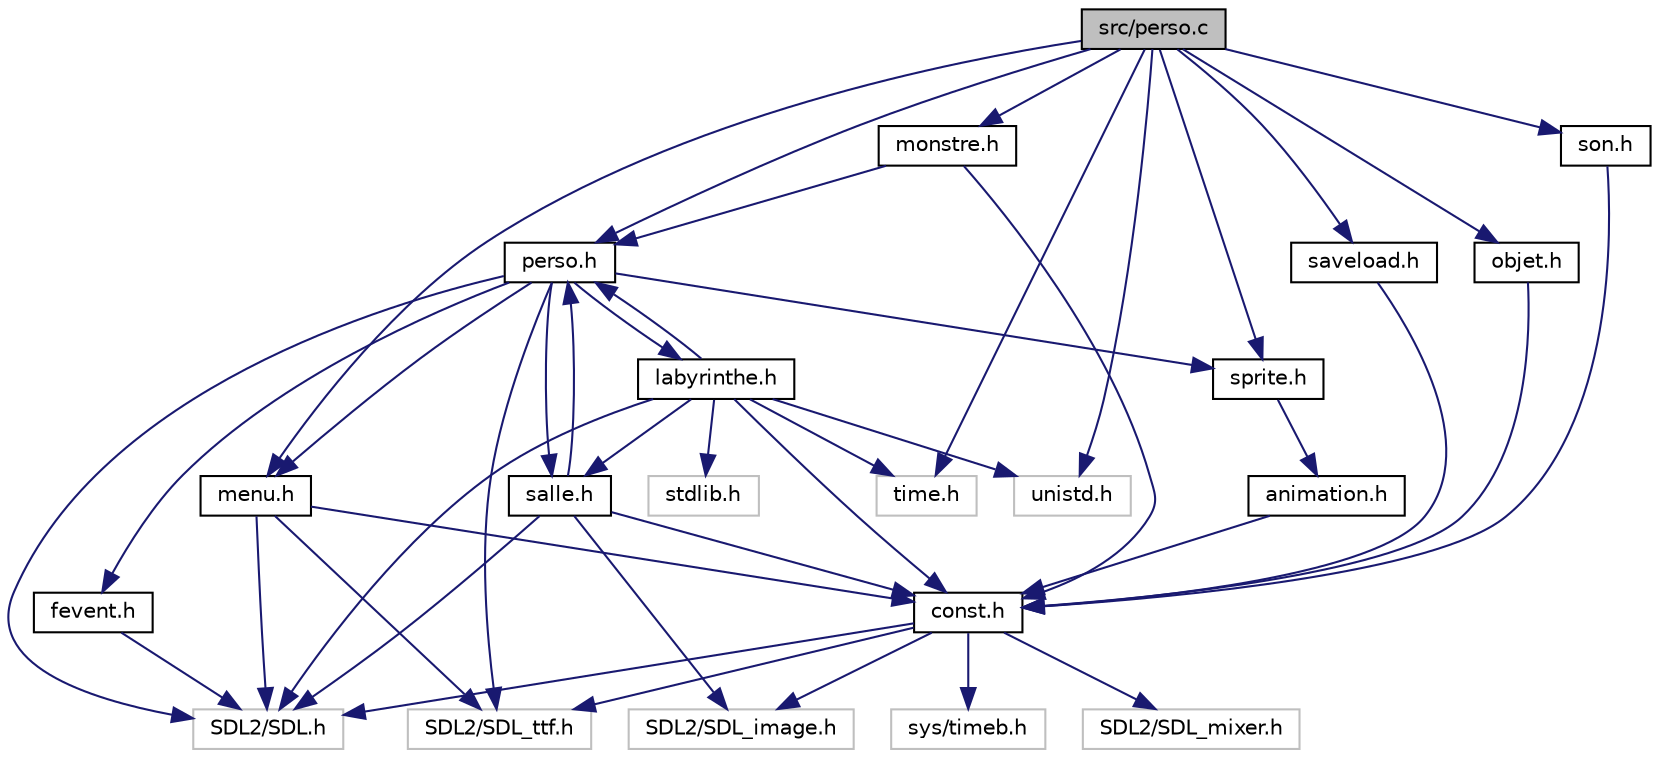 digraph "src/perso.c"
{
  edge [fontname="Helvetica",fontsize="10",labelfontname="Helvetica",labelfontsize="10"];
  node [fontname="Helvetica",fontsize="10",shape=record];
  Node0 [label="src/perso.c",height=0.2,width=0.4,color="black", fillcolor="grey75", style="filled", fontcolor="black"];
  Node0 -> Node1 [color="midnightblue",fontsize="10",style="solid",fontname="Helvetica"];
  Node1 [label="perso.h",height=0.2,width=0.4,color="black", fillcolor="white", style="filled",URL="$perso_8h.html",tooltip="Fichier contenant des fonctions nous permettant de gérer la création, la modification et l&#39;affichage ..."];
  Node1 -> Node2 [color="midnightblue",fontsize="10",style="solid",fontname="Helvetica"];
  Node2 [label="salle.h",height=0.2,width=0.4,color="black", fillcolor="white", style="filled",URL="$salle_8h.html",tooltip="Fichier contenant les prototypes des fonctions nous permettant de gérer la création et l&#39;affichage de..."];
  Node2 -> Node3 [color="midnightblue",fontsize="10",style="solid",fontname="Helvetica"];
  Node3 [label="SDL2/SDL.h",height=0.2,width=0.4,color="grey75", fillcolor="white", style="filled"];
  Node2 -> Node4 [color="midnightblue",fontsize="10",style="solid",fontname="Helvetica"];
  Node4 [label="SDL2/SDL_image.h",height=0.2,width=0.4,color="grey75", fillcolor="white", style="filled"];
  Node2 -> Node5 [color="midnightblue",fontsize="10",style="solid",fontname="Helvetica"];
  Node5 [label="const.h",height=0.2,width=0.4,color="black", fillcolor="white", style="filled",URL="$const_8h.html",tooltip="Fichier contenant les definitions importantes, les prototypes du .c ainsi les typedef en vu de les ut..."];
  Node5 -> Node3 [color="midnightblue",fontsize="10",style="solid",fontname="Helvetica"];
  Node5 -> Node6 [color="midnightblue",fontsize="10",style="solid",fontname="Helvetica"];
  Node6 [label="SDL2/SDL_ttf.h",height=0.2,width=0.4,color="grey75", fillcolor="white", style="filled"];
  Node5 -> Node4 [color="midnightblue",fontsize="10",style="solid",fontname="Helvetica"];
  Node5 -> Node7 [color="midnightblue",fontsize="10",style="solid",fontname="Helvetica"];
  Node7 [label="SDL2/SDL_mixer.h",height=0.2,width=0.4,color="grey75", fillcolor="white", style="filled"];
  Node5 -> Node8 [color="midnightblue",fontsize="10",style="solid",fontname="Helvetica"];
  Node8 [label="sys/timeb.h",height=0.2,width=0.4,color="grey75", fillcolor="white", style="filled"];
  Node2 -> Node1 [color="midnightblue",fontsize="10",style="solid",fontname="Helvetica"];
  Node1 -> Node9 [color="midnightblue",fontsize="10",style="solid",fontname="Helvetica"];
  Node9 [label="menu.h",height=0.2,width=0.4,color="black", fillcolor="white", style="filled",URL="$menu_8h.html",tooltip="Fichier contenant le prototype des fonctions nous permettant de gérer la création et l&#39;affichage des ..."];
  Node9 -> Node5 [color="midnightblue",fontsize="10",style="solid",fontname="Helvetica"];
  Node9 -> Node3 [color="midnightblue",fontsize="10",style="solid",fontname="Helvetica"];
  Node9 -> Node6 [color="midnightblue",fontsize="10",style="solid",fontname="Helvetica"];
  Node1 -> Node10 [color="midnightblue",fontsize="10",style="solid",fontname="Helvetica"];
  Node10 [label="fevent.h",height=0.2,width=0.4,color="black", fillcolor="white", style="filled",URL="$fevent_8h.html",tooltip="Fichier contenant la structure input, ainsi que les prototypes des fonctions nous permettant de gérer..."];
  Node10 -> Node3 [color="midnightblue",fontsize="10",style="solid",fontname="Helvetica"];
  Node1 -> Node11 [color="midnightblue",fontsize="10",style="solid",fontname="Helvetica"];
  Node11 [label="labyrinthe.h",height=0.2,width=0.4,color="black", fillcolor="white", style="filled",URL="$labyrinthe_8h.html",tooltip="Fichier contenant le prototype des fonctions nous permettant de gérer la création et l&#39;affichage du l..."];
  Node11 -> Node3 [color="midnightblue",fontsize="10",style="solid",fontname="Helvetica"];
  Node11 -> Node12 [color="midnightblue",fontsize="10",style="solid",fontname="Helvetica"];
  Node12 [label="time.h",height=0.2,width=0.4,color="grey75", fillcolor="white", style="filled"];
  Node11 -> Node13 [color="midnightblue",fontsize="10",style="solid",fontname="Helvetica"];
  Node13 [label="unistd.h",height=0.2,width=0.4,color="grey75", fillcolor="white", style="filled"];
  Node11 -> Node14 [color="midnightblue",fontsize="10",style="solid",fontname="Helvetica"];
  Node14 [label="stdlib.h",height=0.2,width=0.4,color="grey75", fillcolor="white", style="filled"];
  Node11 -> Node2 [color="midnightblue",fontsize="10",style="solid",fontname="Helvetica"];
  Node11 -> Node1 [color="midnightblue",fontsize="10",style="solid",fontname="Helvetica"];
  Node11 -> Node5 [color="midnightblue",fontsize="10",style="solid",fontname="Helvetica"];
  Node1 -> Node15 [color="midnightblue",fontsize="10",style="solid",fontname="Helvetica"];
  Node15 [label="sprite.h",height=0.2,width=0.4,color="black", fillcolor="white", style="filled",URL="$sprite_8h.html",tooltip="Fichier contenant les prototypes des fonctions concernant les sprites. "];
  Node15 -> Node16 [color="midnightblue",fontsize="10",style="solid",fontname="Helvetica"];
  Node16 [label="animation.h",height=0.2,width=0.4,color="black", fillcolor="white", style="filled",URL="$animation_8h.html",tooltip="Fichier contenant le prototype des fonctions qui nous seront utile dans pour le chargement, l&#39;affichage et la suppression d&#39;animation. "];
  Node16 -> Node5 [color="midnightblue",fontsize="10",style="solid",fontname="Helvetica"];
  Node1 -> Node3 [color="midnightblue",fontsize="10",style="solid",fontname="Helvetica"];
  Node1 -> Node6 [color="midnightblue",fontsize="10",style="solid",fontname="Helvetica"];
  Node0 -> Node9 [color="midnightblue",fontsize="10",style="solid",fontname="Helvetica"];
  Node0 -> Node17 [color="midnightblue",fontsize="10",style="solid",fontname="Helvetica"];
  Node17 [label="saveload.h",height=0.2,width=0.4,color="black", fillcolor="white", style="filled",URL="$saveload_8h.html",tooltip="Fichier contenant les prototype des fontions nous permettant de gérer la sauvegarde et le chargement ..."];
  Node17 -> Node5 [color="midnightblue",fontsize="10",style="solid",fontname="Helvetica"];
  Node0 -> Node18 [color="midnightblue",fontsize="10",style="solid",fontname="Helvetica"];
  Node18 [label="objet.h",height=0.2,width=0.4,color="black", fillcolor="white", style="filled",URL="$objet_8h.html",tooltip="Fichier contenant le prototype des fonctions nous permettant de gérer les objets. ..."];
  Node18 -> Node5 [color="midnightblue",fontsize="10",style="solid",fontname="Helvetica"];
  Node0 -> Node13 [color="midnightblue",fontsize="10",style="solid",fontname="Helvetica"];
  Node0 -> Node12 [color="midnightblue",fontsize="10",style="solid",fontname="Helvetica"];
  Node0 -> Node19 [color="midnightblue",fontsize="10",style="solid",fontname="Helvetica"];
  Node19 [label="son.h",height=0.2,width=0.4,color="black", fillcolor="white", style="filled",URL="$son_8h.html",tooltip="Fichier contenant notre piste sonore. "];
  Node19 -> Node5 [color="midnightblue",fontsize="10",style="solid",fontname="Helvetica"];
  Node0 -> Node15 [color="midnightblue",fontsize="10",style="solid",fontname="Helvetica"];
  Node0 -> Node20 [color="midnightblue",fontsize="10",style="solid",fontname="Helvetica"];
  Node20 [label="monstre.h",height=0.2,width=0.4,color="black", fillcolor="white", style="filled",URL="$monstre_8h.html",tooltip="Fichier contenant le prototype des fonctions nous permettant de gérer les monstres. "];
  Node20 -> Node5 [color="midnightblue",fontsize="10",style="solid",fontname="Helvetica"];
  Node20 -> Node1 [color="midnightblue",fontsize="10",style="solid",fontname="Helvetica"];
}
